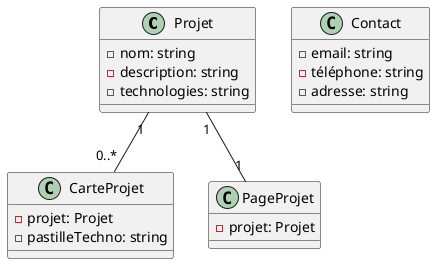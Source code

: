 @startuml

class Projet {
  - nom: string
  - description: string
  - technologies: string
}

class CarteProjet {
  - projet: Projet
  - pastilleTechno: string
}

class PageProjet {
  - projet: Projet
}

class Contact {
  - email: string
  - téléphone: string
  - adresse: string
}

Projet "1" -- "0..*" CarteProjet
Projet "1" -- "1" PageProjet

@enduml
